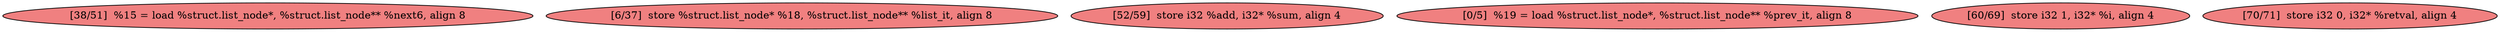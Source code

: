 
digraph G {


node77 [fillcolor=lightcoral,label="[38/51]  %15 = load %struct.list_node*, %struct.list_node** %next6, align 8",shape=ellipse,style=filled ]
node76 [fillcolor=lightcoral,label="[6/37]  store %struct.list_node* %18, %struct.list_node** %list_it, align 8",shape=ellipse,style=filled ]
node75 [fillcolor=lightcoral,label="[52/59]  store i32 %add, i32* %sum, align 4",shape=ellipse,style=filled ]
node74 [fillcolor=lightcoral,label="[0/5]  %19 = load %struct.list_node*, %struct.list_node** %prev_it, align 8",shape=ellipse,style=filled ]
node72 [fillcolor=lightcoral,label="[60/69]  store i32 1, i32* %i, align 4",shape=ellipse,style=filled ]
node73 [fillcolor=lightcoral,label="[70/71]  store i32 0, i32* %retval, align 4",shape=ellipse,style=filled ]



}
